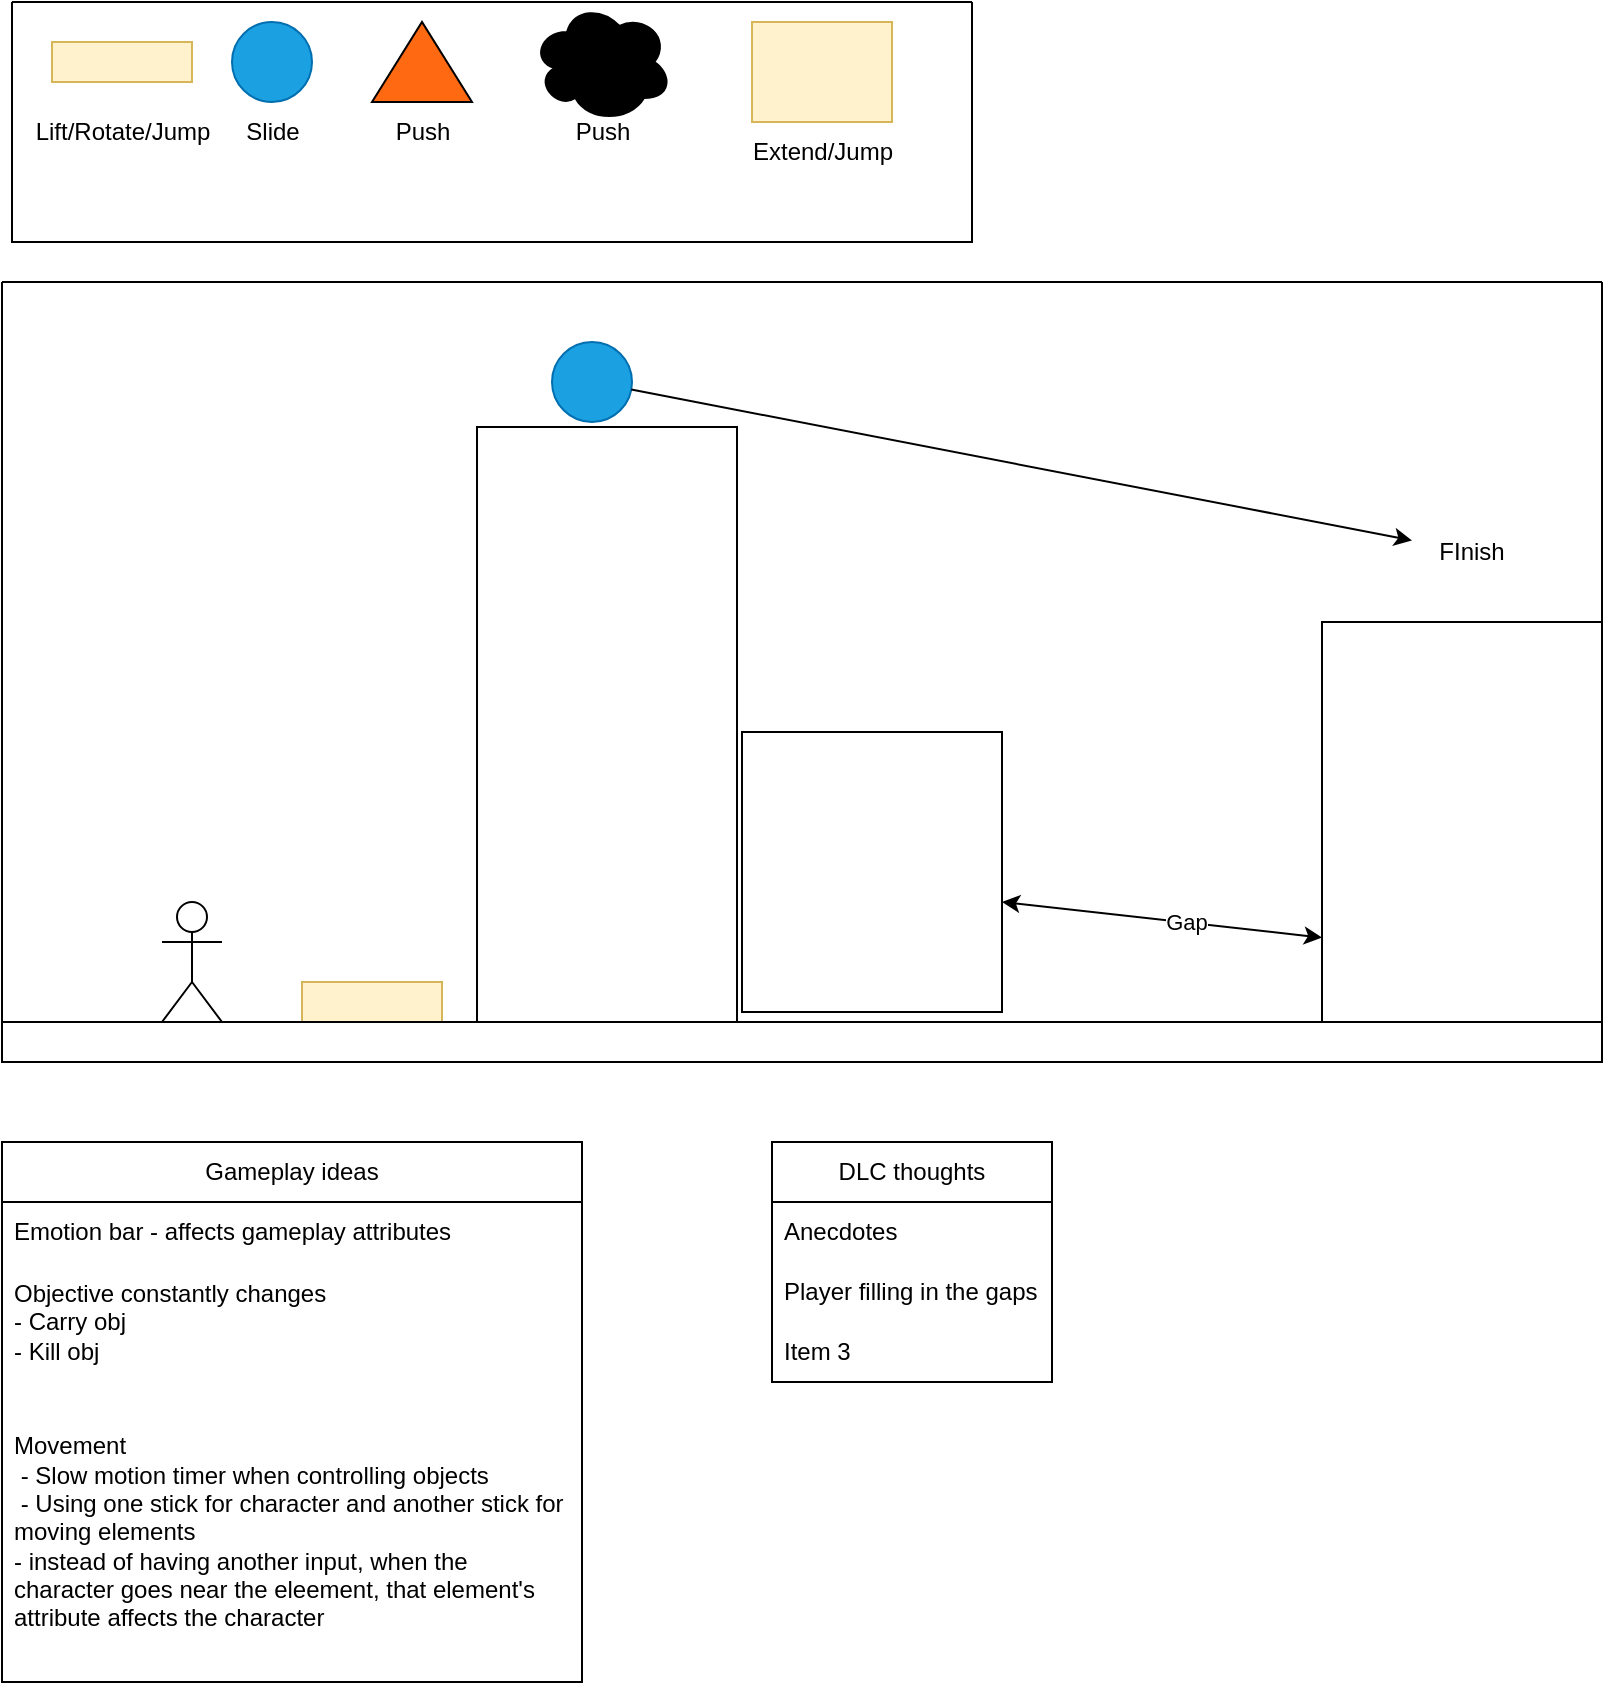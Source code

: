 <mxfile version="27.1.6" pages="2">
  <diagram name="Page-1" id="BnbvyaOT_vO8Rth5V9e3">
    <mxGraphModel dx="1892" dy="563" grid="1" gridSize="10" guides="1" tooltips="1" connect="1" arrows="1" fold="1" page="1" pageScale="1" pageWidth="850" pageHeight="1100" math="0" shadow="0">
      <root>
        <mxCell id="0" />
        <mxCell id="1" parent="0" />
        <mxCell id="A49KD2nKRxiiyZH7kdmM-28" value="&lt;div&gt;DLC thoughts&lt;/div&gt;" style="swimlane;fontStyle=0;childLayout=stackLayout;horizontal=1;startSize=30;horizontalStack=0;resizeParent=1;resizeParentMax=0;resizeLast=0;collapsible=1;marginBottom=0;whiteSpace=wrap;html=1;" parent="1" vertex="1">
          <mxGeometry x="-440" y="640" width="140" height="120" as="geometry">
            <mxRectangle x="-170" y="620" width="110" height="30" as="alternateBounds" />
          </mxGeometry>
        </mxCell>
        <mxCell id="A49KD2nKRxiiyZH7kdmM-29" value="&lt;div&gt;Anecdotes&lt;/div&gt;" style="text;strokeColor=none;fillColor=none;align=left;verticalAlign=middle;spacingLeft=4;spacingRight=4;overflow=hidden;points=[[0,0.5],[1,0.5]];portConstraint=eastwest;rotatable=0;whiteSpace=wrap;html=1;" parent="A49KD2nKRxiiyZH7kdmM-28" vertex="1">
          <mxGeometry y="30" width="140" height="30" as="geometry" />
        </mxCell>
        <mxCell id="A49KD2nKRxiiyZH7kdmM-30" value="Player filling in the gaps" style="text;strokeColor=none;fillColor=none;align=left;verticalAlign=middle;spacingLeft=4;spacingRight=4;overflow=hidden;points=[[0,0.5],[1,0.5]];portConstraint=eastwest;rotatable=0;whiteSpace=wrap;html=1;" parent="A49KD2nKRxiiyZH7kdmM-28" vertex="1">
          <mxGeometry y="60" width="140" height="30" as="geometry" />
        </mxCell>
        <mxCell id="A49KD2nKRxiiyZH7kdmM-31" value="Item 3" style="text;strokeColor=none;fillColor=none;align=left;verticalAlign=middle;spacingLeft=4;spacingRight=4;overflow=hidden;points=[[0,0.5],[1,0.5]];portConstraint=eastwest;rotatable=0;whiteSpace=wrap;html=1;" parent="A49KD2nKRxiiyZH7kdmM-28" vertex="1">
          <mxGeometry y="90" width="140" height="30" as="geometry" />
        </mxCell>
        <mxCell id="A49KD2nKRxiiyZH7kdmM-32" value="Gameplay ideas" style="swimlane;fontStyle=0;childLayout=stackLayout;horizontal=1;startSize=30;horizontalStack=0;resizeParent=1;resizeParentMax=0;resizeLast=0;collapsible=1;marginBottom=0;whiteSpace=wrap;html=1;" parent="1" vertex="1">
          <mxGeometry x="-825" y="640" width="290" height="270" as="geometry">
            <mxRectangle x="-825" y="640" width="120" height="30" as="alternateBounds" />
          </mxGeometry>
        </mxCell>
        <mxCell id="A49KD2nKRxiiyZH7kdmM-33" value="Emotion bar - affects gameplay attributes" style="text;strokeColor=none;fillColor=none;align=left;verticalAlign=middle;spacingLeft=4;spacingRight=4;overflow=hidden;points=[[0,0.5],[1,0.5]];portConstraint=eastwest;rotatable=0;whiteSpace=wrap;html=1;" parent="A49KD2nKRxiiyZH7kdmM-32" vertex="1">
          <mxGeometry y="30" width="290" height="30" as="geometry" />
        </mxCell>
        <mxCell id="A49KD2nKRxiiyZH7kdmM-34" value="Objective constantly changes&lt;br&gt;&lt;div&gt;- Carry obj&lt;/div&gt;&lt;div&gt;- Kill obj&lt;br&gt;&lt;/div&gt;" style="text;strokeColor=none;fillColor=none;align=left;verticalAlign=middle;spacingLeft=4;spacingRight=4;overflow=hidden;points=[[0,0.5],[1,0.5]];portConstraint=eastwest;rotatable=0;whiteSpace=wrap;html=1;" parent="A49KD2nKRxiiyZH7kdmM-32" vertex="1">
          <mxGeometry y="60" width="290" height="60" as="geometry" />
        </mxCell>
        <mxCell id="A49KD2nKRxiiyZH7kdmM-35" value="&lt;div&gt;Movement&lt;/div&gt;&lt;div&gt;&amp;nbsp;- Slow motion timer when controlling objects&lt;/div&gt;&lt;div&gt;&amp;nbsp;- Using one stick for character and another stick for moving elements&lt;/div&gt;&lt;div&gt;- instead of having another input, when the character goes near the eleement, that element&#39;s attribute affects the character&lt;br&gt;&lt;/div&gt;" style="text;strokeColor=none;fillColor=none;align=left;verticalAlign=middle;spacingLeft=4;spacingRight=4;overflow=hidden;points=[[0,0.5],[1,0.5]];portConstraint=eastwest;rotatable=0;whiteSpace=wrap;html=1;" parent="A49KD2nKRxiiyZH7kdmM-32" vertex="1">
          <mxGeometry y="120" width="290" height="150" as="geometry" />
        </mxCell>
        <mxCell id="A49KD2nKRxiiyZH7kdmM-39" value="" style="swimlane;startSize=0;" parent="1" vertex="1">
          <mxGeometry x="-825" y="210" width="800" height="390" as="geometry" />
        </mxCell>
        <mxCell id="A49KD2nKRxiiyZH7kdmM-37" value="Actor" style="shape=umlActor;verticalLabelPosition=bottom;verticalAlign=top;html=1;outlineConnect=0;" parent="A49KD2nKRxiiyZH7kdmM-39" vertex="1">
          <mxGeometry x="80" y="310" width="30" height="60" as="geometry" />
        </mxCell>
        <mxCell id="A49KD2nKRxiiyZH7kdmM-52" value="" style="rounded=0;whiteSpace=wrap;html=1;fillColor=#fff2cc;strokeColor=#d6b656;" parent="A49KD2nKRxiiyZH7kdmM-39" vertex="1">
          <mxGeometry x="150" y="350" width="70" height="20" as="geometry" />
        </mxCell>
        <mxCell id="A49KD2nKRxiiyZH7kdmM-57" value="" style="ellipse;whiteSpace=wrap;html=1;aspect=fixed;fillColor=#1ba1e2;strokeColor=#006EAF;fontColor=#ffffff;" parent="A49KD2nKRxiiyZH7kdmM-39" vertex="1">
          <mxGeometry x="275" y="30" width="40" height="40" as="geometry" />
        </mxCell>
        <mxCell id="A49KD2nKRxiiyZH7kdmM-62" value="" style="rounded=0;whiteSpace=wrap;html=1;rotation=90;" parent="A49KD2nKRxiiyZH7kdmM-39" vertex="1">
          <mxGeometry x="150" y="160" width="305" height="130" as="geometry" />
        </mxCell>
        <mxCell id="A49KD2nKRxiiyZH7kdmM-64" value="" style="rounded=0;whiteSpace=wrap;html=1;" parent="A49KD2nKRxiiyZH7kdmM-39" vertex="1">
          <mxGeometry y="370" width="800" height="20" as="geometry" />
        </mxCell>
        <mxCell id="A49KD2nKRxiiyZH7kdmM-67" value="" style="rounded=0;whiteSpace=wrap;html=1;" parent="A49KD2nKRxiiyZH7kdmM-39" vertex="1">
          <mxGeometry x="660" y="170" width="140" height="200" as="geometry" />
        </mxCell>
        <mxCell id="A49KD2nKRxiiyZH7kdmM-71" value="&lt;div&gt;FInish&lt;/div&gt;" style="text;html=1;align=center;verticalAlign=middle;whiteSpace=wrap;rounded=0;" parent="A49KD2nKRxiiyZH7kdmM-39" vertex="1">
          <mxGeometry x="705" y="120" width="60" height="30" as="geometry" />
        </mxCell>
        <mxCell id="A49KD2nKRxiiyZH7kdmM-74" value="" style="endArrow=classic;html=1;rounded=0;" parent="A49KD2nKRxiiyZH7kdmM-39" source="A49KD2nKRxiiyZH7kdmM-57" target="A49KD2nKRxiiyZH7kdmM-71" edge="1">
          <mxGeometry width="50" height="50" relative="1" as="geometry">
            <mxPoint x="455" y="170" as="sourcePoint" />
            <mxPoint x="705" y="59.778" as="targetPoint" />
          </mxGeometry>
        </mxCell>
        <mxCell id="A49KD2nKRxiiyZH7kdmM-80" value="" style="rounded=0;whiteSpace=wrap;html=1;rotation=90;" parent="A49KD2nKRxiiyZH7kdmM-39" vertex="1">
          <mxGeometry x="365" y="230" width="140" height="130" as="geometry" />
        </mxCell>
        <mxCell id="A49KD2nKRxiiyZH7kdmM-81" value="" style="endArrow=classic;startArrow=classic;html=1;rounded=0;entryX=0;entryY=0.75;entryDx=0;entryDy=0;" parent="A49KD2nKRxiiyZH7kdmM-39" edge="1">
          <mxGeometry width="50" height="50" relative="1" as="geometry">
            <mxPoint x="500" y="310.002" as="sourcePoint" />
            <mxPoint x="660" y="327.78" as="targetPoint" />
          </mxGeometry>
        </mxCell>
        <mxCell id="A49KD2nKRxiiyZH7kdmM-82" value="&lt;div&gt;Gap&lt;/div&gt;" style="edgeLabel;html=1;align=center;verticalAlign=middle;resizable=0;points=[];" parent="A49KD2nKRxiiyZH7kdmM-81" vertex="1" connectable="0">
          <mxGeometry x="0.162" y="1" relative="1" as="geometry">
            <mxPoint x="-1" as="offset" />
          </mxGeometry>
        </mxCell>
        <mxCell id="A49KD2nKRxiiyZH7kdmM-54" value="" style="swimlane;startSize=0;" parent="1" vertex="1">
          <mxGeometry x="-820" y="70" width="480" height="120" as="geometry">
            <mxRectangle x="-820" y="80" width="50" height="40" as="alternateBounds" />
          </mxGeometry>
        </mxCell>
        <mxCell id="A49KD2nKRxiiyZH7kdmM-41" value="" style="rounded=0;whiteSpace=wrap;html=1;fillColor=#fff2cc;strokeColor=#d6b656;" parent="A49KD2nKRxiiyZH7kdmM-54" vertex="1">
          <mxGeometry x="20" y="20" width="70" height="20" as="geometry" />
        </mxCell>
        <mxCell id="A49KD2nKRxiiyZH7kdmM-48" value="Lift/Rotate/Jump" style="text;html=1;align=center;verticalAlign=middle;whiteSpace=wrap;rounded=0;" parent="A49KD2nKRxiiyZH7kdmM-54" vertex="1">
          <mxGeometry x="12.5" y="55" width="85" height="20" as="geometry" />
        </mxCell>
        <mxCell id="A49KD2nKRxiiyZH7kdmM-43" value="" style="ellipse;whiteSpace=wrap;html=1;aspect=fixed;fillColor=#1ba1e2;strokeColor=#006EAF;fontColor=#ffffff;" parent="A49KD2nKRxiiyZH7kdmM-54" vertex="1">
          <mxGeometry x="110" y="10" width="40" height="40" as="geometry" />
        </mxCell>
        <mxCell id="A49KD2nKRxiiyZH7kdmM-51" value="Slide" style="text;html=1;align=center;verticalAlign=middle;resizable=0;points=[];autosize=1;strokeColor=none;fillColor=none;" parent="A49KD2nKRxiiyZH7kdmM-54" vertex="1">
          <mxGeometry x="105" y="50" width="50" height="30" as="geometry" />
        </mxCell>
        <mxCell id="A49KD2nKRxiiyZH7kdmM-44" value="" style="triangle;whiteSpace=wrap;html=1;direction=north;fillColor=#FF6912;" parent="A49KD2nKRxiiyZH7kdmM-54" vertex="1">
          <mxGeometry x="180" y="10" width="50" height="40" as="geometry" />
        </mxCell>
        <mxCell id="A49KD2nKRxiiyZH7kdmM-50" value="Push" style="text;html=1;align=center;verticalAlign=middle;resizable=0;points=[];autosize=1;strokeColor=none;fillColor=none;" parent="A49KD2nKRxiiyZH7kdmM-54" vertex="1">
          <mxGeometry x="180" y="50" width="50" height="30" as="geometry" />
        </mxCell>
        <mxCell id="A49KD2nKRxiiyZH7kdmM-49" value="Push" style="text;html=1;align=center;verticalAlign=middle;resizable=0;points=[];autosize=1;strokeColor=none;fillColor=none;" parent="A49KD2nKRxiiyZH7kdmM-54" vertex="1">
          <mxGeometry x="270" y="50" width="50" height="30" as="geometry" />
        </mxCell>
        <mxCell id="A49KD2nKRxiiyZH7kdmM-47" value="" style="ellipse;shape=cloud;whiteSpace=wrap;html=1;fillColor=#000000;" parent="A49KD2nKRxiiyZH7kdmM-54" vertex="1">
          <mxGeometry x="260" width="70" height="60" as="geometry" />
        </mxCell>
        <mxCell id="gzNmikJlvF1EsS_GcAot-2" value="" style="rounded=0;whiteSpace=wrap;html=1;fillColor=#fff2cc;strokeColor=#d6b656;" vertex="1" parent="A49KD2nKRxiiyZH7kdmM-54">
          <mxGeometry x="370" y="10" width="70" height="50" as="geometry" />
        </mxCell>
        <mxCell id="gzNmikJlvF1EsS_GcAot-3" value="Extend/Jump" style="text;html=1;align=center;verticalAlign=middle;resizable=0;points=[];autosize=1;strokeColor=none;fillColor=none;" vertex="1" parent="A49KD2nKRxiiyZH7kdmM-54">
          <mxGeometry x="360" y="60" width="90" height="30" as="geometry" />
        </mxCell>
      </root>
    </mxGraphModel>
  </diagram>
  <diagram id="A8arWtcLr7z0lA4roJUY" name="Page-2">
    <mxGraphModel dx="2977" dy="1609" grid="1" gridSize="10" guides="1" tooltips="1" connect="1" arrows="1" fold="1" page="1" pageScale="1" pageWidth="850" pageHeight="1100" math="0" shadow="0">
      <root>
        <mxCell id="0" />
        <mxCell id="1" parent="0" />
        <mxCell id="GB8x8YLOQCfWCGr5tR0j-2" value="Some losses set us free." style="text;html=1;align=center;verticalAlign=middle;resizable=0;points=[];autosize=1;strokeColor=none;fillColor=none;" vertex="1" parent="1">
          <mxGeometry x="320" y="920" width="160" height="30" as="geometry" />
        </mxCell>
        <mxCell id="GB8x8YLOQCfWCGr5tR0j-3" value="" style="edgeStyle=orthogonalEdgeStyle;rounded=0;orthogonalLoop=1;jettySize=auto;html=1;" edge="1" parent="1" source="GB8x8YLOQCfWCGr5tR0j-4" target="GB8x8YLOQCfWCGr5tR0j-2">
          <mxGeometry relative="1" as="geometry" />
        </mxCell>
        <mxCell id="GB8x8YLOQCfWCGr5tR0j-4" value="Pain makes your worth weigh in gold" style="text;html=1;align=center;verticalAlign=middle;resizable=0;points=[];autosize=1;strokeColor=none;fillColor=none;" vertex="1" parent="1">
          <mxGeometry x="290" y="840" width="220" height="30" as="geometry" />
        </mxCell>
        <mxCell id="GB8x8YLOQCfWCGr5tR0j-5" value="Is there anything so undoing than a ________?" style="text;html=1;align=center;verticalAlign=middle;resizable=0;points=[];autosize=1;strokeColor=none;fillColor=none;" vertex="1" parent="1">
          <mxGeometry x="520" y="670" width="280" height="30" as="geometry" />
        </mxCell>
        <mxCell id="GB8x8YLOQCfWCGr5tR0j-6" value="People overestimate what they can do in a day, and underestimate what they can do in a year." style="text;html=1;align=center;verticalAlign=middle;resizable=0;points=[];autosize=1;strokeColor=none;fillColor=none;" vertex="1" parent="1">
          <mxGeometry x="430" y="470" width="520" height="30" as="geometry" />
        </mxCell>
        <mxCell id="GB8x8YLOQCfWCGr5tR0j-7" value="With every right, comes responsibility." style="text;html=1;align=center;verticalAlign=middle;resizable=0;points=[];autosize=1;strokeColor=none;fillColor=none;" vertex="1" parent="1">
          <mxGeometry x="545" y="560" width="230" height="30" as="geometry" />
        </mxCell>
        <mxCell id="GB8x8YLOQCfWCGr5tR0j-8" value="Are you doing it to facilitate growth, or to become famous?" style="text;html=1;align=center;verticalAlign=middle;resizable=0;points=[];autosize=1;strokeColor=none;fillColor=none;" vertex="1" parent="1">
          <mxGeometry x="490" y="620" width="340" height="30" as="geometry" />
        </mxCell>
        <mxCell id="GB8x8YLOQCfWCGr5tR0j-9" value="Obstacles are opportunities." style="text;html=1;align=center;verticalAlign=middle;resizable=0;points=[];autosize=1;strokeColor=none;fillColor=none;" vertex="1" parent="1">
          <mxGeometry x="575" y="530" width="170" height="30" as="geometry" />
        </mxCell>
        <mxCell id="GB8x8YLOQCfWCGr5tR0j-10" value="Luck is preparation meeting opportunity" style="text;html=1;align=center;verticalAlign=middle;resizable=0;points=[];autosize=1;strokeColor=none;fillColor=none;" vertex="1" parent="1">
          <mxGeometry x="545" y="500" width="230" height="30" as="geometry" />
        </mxCell>
        <mxCell id="GB8x8YLOQCfWCGr5tR0j-11" value="Action over word." style="text;html=1;align=center;verticalAlign=middle;resizable=0;points=[];autosize=1;strokeColor=none;fillColor=none;" vertex="1" parent="1">
          <mxGeometry x="330" y="670" width="120" height="30" as="geometry" />
        </mxCell>
        <mxCell id="GB8x8YLOQCfWCGr5tR0j-12" value="If there&#39;s a need for change, it&#39;ll happen. If not, there&#39;ll be excuses." style="text;html=1;align=center;verticalAlign=middle;resizable=0;points=[];autosize=1;strokeColor=none;fillColor=none;" vertex="1" parent="1">
          <mxGeometry x="210" y="280" width="380" height="30" as="geometry" />
        </mxCell>
        <mxCell id="GB8x8YLOQCfWCGr5tR0j-13" value="The truth can be harmful." style="text;html=1;align=center;verticalAlign=middle;resizable=0;points=[];autosize=1;strokeColor=none;fillColor=none;" vertex="1" parent="1">
          <mxGeometry x="160" y="670" width="160" height="30" as="geometry" />
        </mxCell>
        <mxCell id="GB8x8YLOQCfWCGr5tR0j-14" value="The only thing guaranteed in this life is death." style="text;html=1;align=center;verticalAlign=middle;resizable=0;points=[];autosize=1;strokeColor=none;fillColor=none;" vertex="1" parent="1">
          <mxGeometry x="830" y="670" width="270" height="30" as="geometry" />
        </mxCell>
        <mxCell id="GB8x8YLOQCfWCGr5tR0j-15" value="" style="endArrow=classic;html=1;rounded=0;exitX=0.518;exitY=0.947;exitDx=0;exitDy=0;exitPerimeter=0;" edge="1" parent="1" source="GB8x8YLOQCfWCGr5tR0j-5">
          <mxGeometry width="50" height="50" relative="1" as="geometry">
            <mxPoint x="650" y="580" as="sourcePoint" />
            <mxPoint x="665.001" y="1140" as="targetPoint" />
          </mxGeometry>
        </mxCell>
        <mxCell id="GB8x8YLOQCfWCGr5tR0j-16" value="The truth is slow because someone&#39;s in a rush to hide it" style="text;html=1;align=center;verticalAlign=middle;whiteSpace=wrap;rounded=0;" vertex="1" parent="1">
          <mxGeometry x="520" y="1170" width="300" height="30" as="geometry" />
        </mxCell>
        <mxCell id="GB8x8YLOQCfWCGr5tR0j-17" value="In zombies, he had put easter eggs not in the form of data mining. It&#39;s an easter egg on culture." style="text;html=1;align=center;verticalAlign=middle;resizable=0;points=[];autosize=1;strokeColor=none;fillColor=none;" vertex="1" parent="1">
          <mxGeometry x="160" y="300" width="530" height="30" as="geometry" />
        </mxCell>
        <mxCell id="GB8x8YLOQCfWCGr5tR0j-18" value="&lt;div&gt;Losing drives fear.&lt;/div&gt;&lt;div&gt;&lt;br&gt;&lt;/div&gt;" style="text;html=1;align=center;verticalAlign=middle;resizable=0;points=[];autosize=1;strokeColor=none;fillColor=none;" vertex="1" parent="1">
          <mxGeometry x="1100" y="670" width="120" height="40" as="geometry" />
        </mxCell>
        <mxCell id="GB8x8YLOQCfWCGr5tR0j-19" value="Whatever goes around comes around." style="text;html=1;align=center;verticalAlign=middle;resizable=0;points=[];autosize=1;strokeColor=none;fillColor=none;" vertex="1" parent="1">
          <mxGeometry x="790" y="780" width="230" height="30" as="geometry" />
        </mxCell>
        <mxCell id="GB8x8YLOQCfWCGr5tR0j-20" value="" style="endArrow=classic;html=1;rounded=0;exitX=0.01;exitY=1.033;exitDx=0;exitDy=0;exitPerimeter=0;" edge="1" parent="1" source="GB8x8YLOQCfWCGr5tR0j-5" target="GB8x8YLOQCfWCGr5tR0j-43">
          <mxGeometry relative="1" as="geometry">
            <mxPoint x="530" y="730" as="sourcePoint" />
            <mxPoint x="401" y="800" as="targetPoint" />
          </mxGeometry>
        </mxCell>
        <mxCell id="GB8x8YLOQCfWCGr5tR0j-21" value="&lt;div&gt;Loss&lt;/div&gt;" style="edgeLabel;resizable=0;html=1;;align=center;verticalAlign=middle;" connectable="0" vertex="1" parent="GB8x8YLOQCfWCGr5tR0j-20">
          <mxGeometry relative="1" as="geometry" />
        </mxCell>
        <mxCell id="GB8x8YLOQCfWCGr5tR0j-22" value="" style="endArrow=classic;html=1;rounded=0;exitX=0.976;exitY=1;exitDx=0;exitDy=0;exitPerimeter=0;entryX=0.474;entryY=0.133;entryDx=0;entryDy=0;entryPerimeter=0;" edge="1" parent="1" source="GB8x8YLOQCfWCGr5tR0j-5" target="GB8x8YLOQCfWCGr5tR0j-19">
          <mxGeometry relative="1" as="geometry">
            <mxPoint x="730" y="720" as="sourcePoint" />
            <mxPoint x="830" y="720" as="targetPoint" />
          </mxGeometry>
        </mxCell>
        <mxCell id="GB8x8YLOQCfWCGr5tR0j-23" value="Gain" style="edgeLabel;resizable=0;html=1;;align=center;verticalAlign=middle;" connectable="0" vertex="1" parent="GB8x8YLOQCfWCGr5tR0j-22">
          <mxGeometry relative="1" as="geometry" />
        </mxCell>
        <mxCell id="GB8x8YLOQCfWCGr5tR0j-24" value="Raise your words not your voice. It&#39;s the rain that grows the flower, not the thunder." style="text;html=1;align=center;verticalAlign=middle;resizable=0;points=[];autosize=1;strokeColor=none;fillColor=none;" vertex="1" parent="1">
          <mxGeometry x="420" y="590" width="450" height="30" as="geometry" />
        </mxCell>
        <mxCell id="GB8x8YLOQCfWCGr5tR0j-25" value="" style="edgeStyle=orthogonalEdgeStyle;rounded=0;orthogonalLoop=1;jettySize=auto;html=1;" edge="1" parent="1" source="GB8x8YLOQCfWCGr5tR0j-26" target="GB8x8YLOQCfWCGr5tR0j-40">
          <mxGeometry relative="1" as="geometry" />
        </mxCell>
        <mxCell id="GB8x8YLOQCfWCGr5tR0j-26" value="People overestimate what they can do in a day, and underestimate what they can do in a year." style="text;html=1;align=center;verticalAlign=middle;resizable=0;points=[];autosize=1;strokeColor=none;fillColor=none;" vertex="1" parent="1">
          <mxGeometry x="1110" y="905" width="520" height="30" as="geometry" />
        </mxCell>
        <mxCell id="GB8x8YLOQCfWCGr5tR0j-27" style="edgeStyle=orthogonalEdgeStyle;rounded=0;orthogonalLoop=1;jettySize=auto;html=1;exitX=0.5;exitY=0.5;exitDx=0;exitDy=0;exitPerimeter=0;" edge="1" parent="1" source="GB8x8YLOQCfWCGr5tR0j-29" target="GB8x8YLOQCfWCGr5tR0j-31">
          <mxGeometry relative="1" as="geometry">
            <mxPoint x="1490" y="370" as="targetPoint" />
          </mxGeometry>
        </mxCell>
        <mxCell id="GB8x8YLOQCfWCGr5tR0j-28" value="" style="edgeStyle=orthogonalEdgeStyle;rounded=0;orthogonalLoop=1;jettySize=auto;html=1;entryX=0;entryY=0.5;entryDx=0;entryDy=0;" edge="1" parent="1" source="GB8x8YLOQCfWCGr5tR0j-29" target="GB8x8YLOQCfWCGr5tR0j-35">
          <mxGeometry relative="1" as="geometry" />
        </mxCell>
        <mxCell id="GB8x8YLOQCfWCGr5tR0j-29" value="Actor" style="shape=umlActor;verticalLabelPosition=bottom;verticalAlign=top;html=1;outlineConnect=0;" vertex="1" parent="1">
          <mxGeometry x="1540" y="580" width="30" height="60" as="geometry" />
        </mxCell>
        <mxCell id="GB8x8YLOQCfWCGr5tR0j-30" value="&lt;div&gt;Master chief never needed to show his face, it was up to us to paint his picture&lt;/div&gt;&lt;div&gt;&lt;br&gt;&lt;/div&gt;" style="text;html=1;align=center;verticalAlign=middle;resizable=0;points=[];autosize=1;strokeColor=none;fillColor=none;" vertex="1" parent="1">
          <mxGeometry x="195" y="320" width="430" height="40" as="geometry" />
        </mxCell>
        <mxCell id="GB8x8YLOQCfWCGr5tR0j-31" value="Desire: to live until a void gets filled" style="rounded=0;whiteSpace=wrap;html=1;" vertex="1" parent="1">
          <mxGeometry x="1495" y="330" width="120" height="60" as="geometry" />
        </mxCell>
        <mxCell id="GB8x8YLOQCfWCGr5tR0j-32" value="" style="edgeStyle=orthogonalEdgeStyle;rounded=0;orthogonalLoop=1;jettySize=auto;html=1;" edge="1" parent="1" source="GB8x8YLOQCfWCGr5tR0j-33" target="GB8x8YLOQCfWCGr5tR0j-35">
          <mxGeometry relative="1" as="geometry" />
        </mxCell>
        <mxCell id="GB8x8YLOQCfWCGr5tR0j-33" value="&lt;div&gt;Show- Father is dead&lt;br&gt;&lt;/div&gt;" style="rounded=0;whiteSpace=wrap;html=1;" vertex="1" parent="1">
          <mxGeometry x="1670" y="440" width="120" height="60" as="geometry" />
        </mxCell>
        <mxCell id="GB8x8YLOQCfWCGr5tR0j-34" value="" style="edgeStyle=orthogonalEdgeStyle;rounded=0;orthogonalLoop=1;jettySize=auto;html=1;" edge="1" parent="1" source="GB8x8YLOQCfWCGr5tR0j-35" target="GB8x8YLOQCfWCGr5tR0j-37">
          <mxGeometry relative="1" as="geometry" />
        </mxCell>
        <mxCell id="GB8x8YLOQCfWCGr5tR0j-35" value="&lt;div&gt;Show- Character mourns his death&lt;br&gt;&lt;/div&gt;" style="rounded=0;whiteSpace=wrap;html=1;" vertex="1" parent="1">
          <mxGeometry x="1670" y="580" width="120" height="60" as="geometry" />
        </mxCell>
        <mxCell id="GB8x8YLOQCfWCGr5tR0j-36" value="" style="edgeStyle=orthogonalEdgeStyle;rounded=0;orthogonalLoop=1;jettySize=auto;html=1;" edge="1" parent="1" source="GB8x8YLOQCfWCGr5tR0j-37" target="GB8x8YLOQCfWCGr5tR0j-40">
          <mxGeometry relative="1" as="geometry" />
        </mxCell>
        <mxCell id="GB8x8YLOQCfWCGr5tR0j-37" value="&lt;div&gt;Show- life goes on anyway... character does things usually done with Father... but not to stay alive... It was a bigger idea. &lt;br&gt;&lt;/div&gt;" style="rounded=0;whiteSpace=wrap;html=1;" vertex="1" parent="1">
          <mxGeometry x="1655" y="720" width="150" height="100" as="geometry" />
        </mxCell>
        <mxCell id="GB8x8YLOQCfWCGr5tR0j-38" value="Like a muddied spring or polluted fountain, are the righteous who give way to the wicked." style="text;html=1;align=center;verticalAlign=middle;resizable=0;points=[];autosize=1;strokeColor=none;fillColor=none;" vertex="1" parent="1">
          <mxGeometry x="170" y="345" width="480" height="30" as="geometry" />
        </mxCell>
        <mxCell id="GB8x8YLOQCfWCGr5tR0j-39" value="" style="edgeStyle=orthogonalEdgeStyle;rounded=0;orthogonalLoop=1;jettySize=auto;html=1;" edge="1" parent="1" source="GB8x8YLOQCfWCGr5tR0j-40" target="GB8x8YLOQCfWCGr5tR0j-41">
          <mxGeometry relative="1" as="geometry" />
        </mxCell>
        <mxCell id="GB8x8YLOQCfWCGr5tR0j-40" value="&lt;div&gt;Show- Character shows blueprint to a mansion that they were both building &lt;br&gt;&lt;/div&gt;" style="rounded=0;whiteSpace=wrap;html=1;" vertex="1" parent="1">
          <mxGeometry x="1670" y="890" width="120" height="60" as="geometry" />
        </mxCell>
        <mxCell id="GB8x8YLOQCfWCGr5tR0j-41" value="&lt;div&gt;Show- Life goes on anyway... but the character gets angry. Thinking what&#39;s the point, it&#39;s never going to get done.&lt;/div&gt;" style="rounded=0;whiteSpace=wrap;html=1;" vertex="1" parent="1">
          <mxGeometry x="1670" y="1030" width="120" height="100" as="geometry" />
        </mxCell>
        <mxCell id="GB8x8YLOQCfWCGr5tR0j-42" value="" style="edgeStyle=orthogonalEdgeStyle;rounded=0;orthogonalLoop=1;jettySize=auto;html=1;" edge="1" parent="1" source="GB8x8YLOQCfWCGr5tR0j-43" target="GB8x8YLOQCfWCGr5tR0j-4">
          <mxGeometry relative="1" as="geometry" />
        </mxCell>
        <mxCell id="GB8x8YLOQCfWCGr5tR0j-43" value="You&#39;re not burdened beyond what you can bear" style="text;html=1;align=center;verticalAlign=middle;whiteSpace=wrap;rounded=0;" vertex="1" parent="1">
          <mxGeometry x="270.5" y="780" width="259" height="30" as="geometry" />
        </mxCell>
        <mxCell id="GB8x8YLOQCfWCGr5tR0j-44" value="Don&#39;t be blinded by the image of it" style="text;html=1;align=center;verticalAlign=middle;whiteSpace=wrap;rounded=0;" vertex="1" parent="1">
          <mxGeometry x="290" y="370" width="265" height="30" as="geometry" />
        </mxCell>
        <mxCell id="GB8x8YLOQCfWCGr5tR0j-45" value="Luck is preparation meeting opportunity." style="text;html=1;align=center;verticalAlign=middle;resizable=0;points=[];autosize=1;strokeColor=none;fillColor=none;" vertex="1" parent="1">
          <mxGeometry x="260" y="390" width="230" height="30" as="geometry" />
        </mxCell>
        <mxCell id="GB8x8YLOQCfWCGr5tR0j-46" value="&lt;div&gt;It&#39;s not that people should leave your life, it&#39;s that they can.&lt;/div&gt;" style="text;html=1;align=center;verticalAlign=middle;resizable=0;points=[];autosize=1;strokeColor=none;fillColor=none;" vertex="1" parent="1">
          <mxGeometry x="170" y="410" width="320" height="30" as="geometry" />
        </mxCell>
        <mxCell id="GB8x8YLOQCfWCGr5tR0j-47" value="Everything&#39;s temporary, leave a permanent mark, and live in the present." style="text;html=1;align=center;verticalAlign=middle;resizable=0;points=[];autosize=1;strokeColor=none;fillColor=none;" vertex="1" parent="1">
          <mxGeometry x="190" y="430" width="400" height="30" as="geometry" />
        </mxCell>
      </root>
    </mxGraphModel>
  </diagram>
</mxfile>
